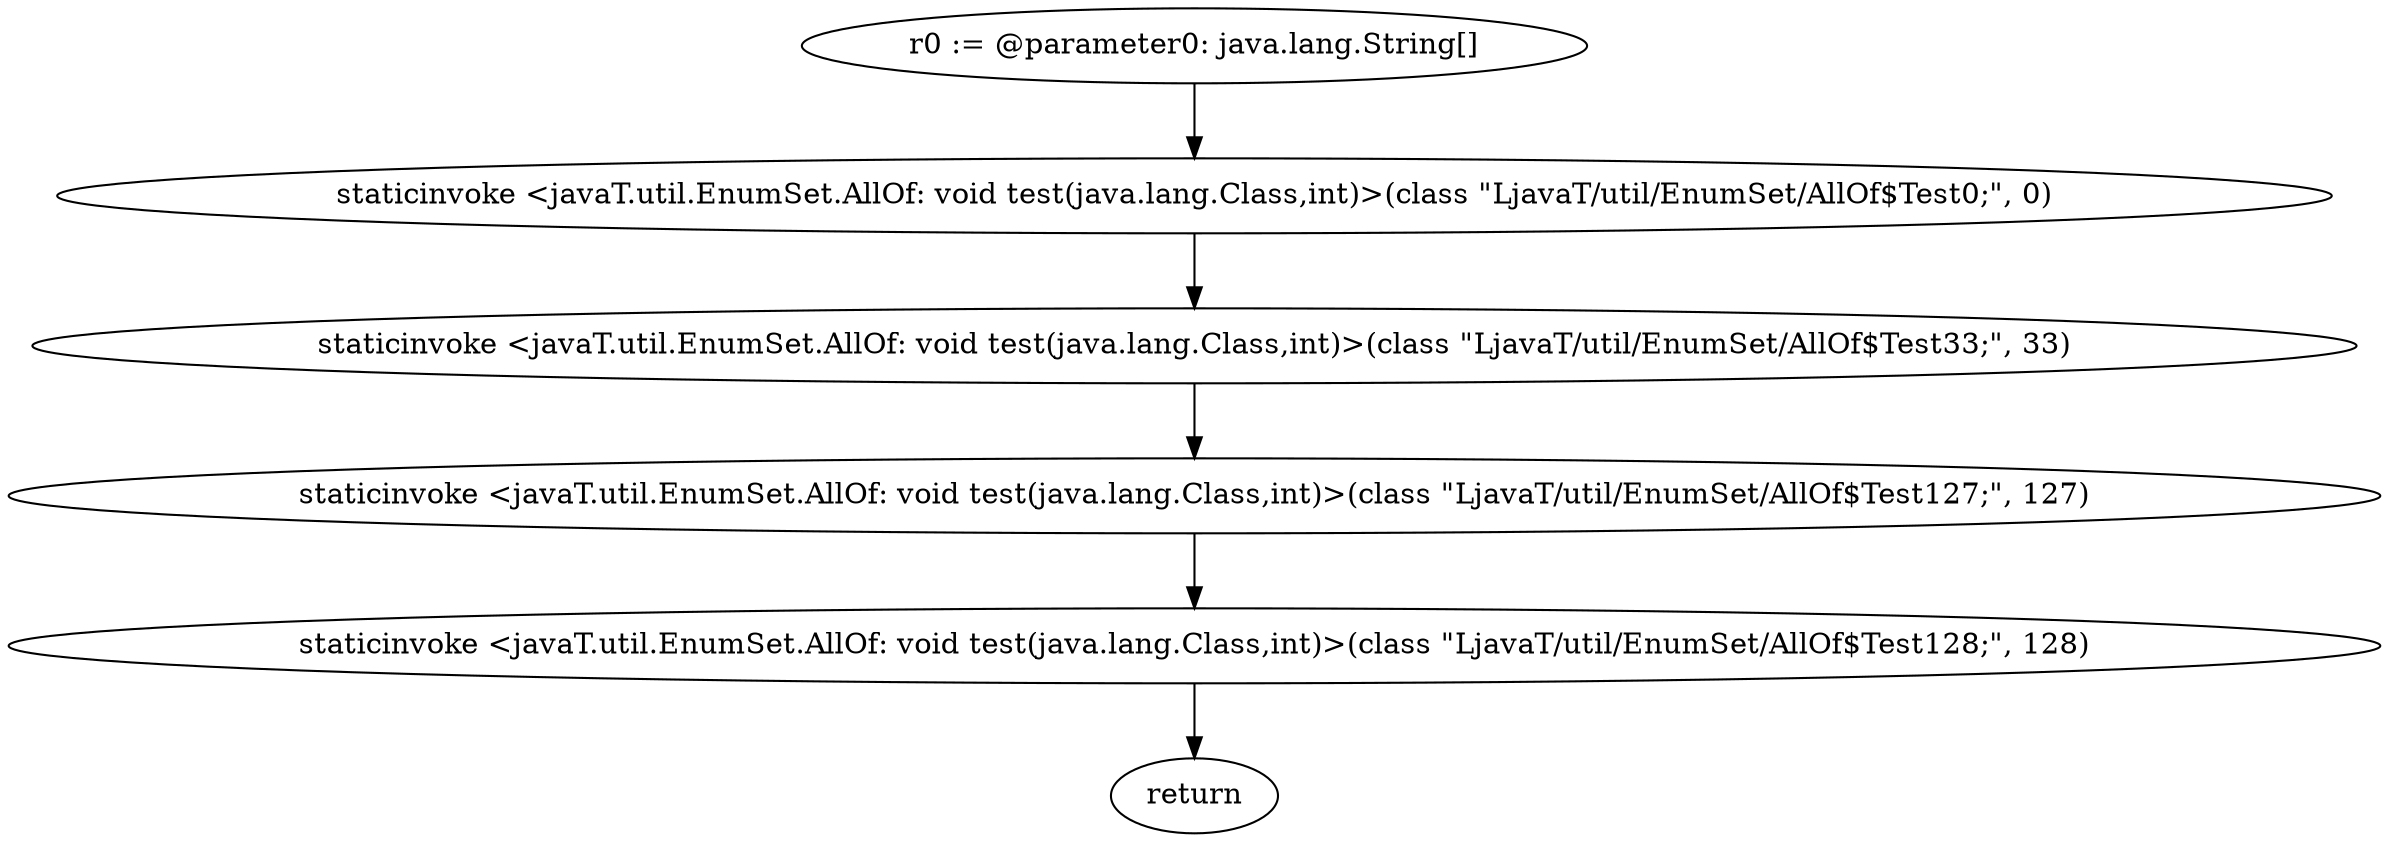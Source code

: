 digraph "unitGraph" {
    "r0 := @parameter0: java.lang.String[]"
    "staticinvoke <javaT.util.EnumSet.AllOf: void test(java.lang.Class,int)>(class \"LjavaT/util/EnumSet/AllOf$Test0;\", 0)"
    "staticinvoke <javaT.util.EnumSet.AllOf: void test(java.lang.Class,int)>(class \"LjavaT/util/EnumSet/AllOf$Test33;\", 33)"
    "staticinvoke <javaT.util.EnumSet.AllOf: void test(java.lang.Class,int)>(class \"LjavaT/util/EnumSet/AllOf$Test127;\", 127)"
    "staticinvoke <javaT.util.EnumSet.AllOf: void test(java.lang.Class,int)>(class \"LjavaT/util/EnumSet/AllOf$Test128;\", 128)"
    "return"
    "r0 := @parameter0: java.lang.String[]"->"staticinvoke <javaT.util.EnumSet.AllOf: void test(java.lang.Class,int)>(class \"LjavaT/util/EnumSet/AllOf$Test0;\", 0)";
    "staticinvoke <javaT.util.EnumSet.AllOf: void test(java.lang.Class,int)>(class \"LjavaT/util/EnumSet/AllOf$Test0;\", 0)"->"staticinvoke <javaT.util.EnumSet.AllOf: void test(java.lang.Class,int)>(class \"LjavaT/util/EnumSet/AllOf$Test33;\", 33)";
    "staticinvoke <javaT.util.EnumSet.AllOf: void test(java.lang.Class,int)>(class \"LjavaT/util/EnumSet/AllOf$Test33;\", 33)"->"staticinvoke <javaT.util.EnumSet.AllOf: void test(java.lang.Class,int)>(class \"LjavaT/util/EnumSet/AllOf$Test127;\", 127)";
    "staticinvoke <javaT.util.EnumSet.AllOf: void test(java.lang.Class,int)>(class \"LjavaT/util/EnumSet/AllOf$Test127;\", 127)"->"staticinvoke <javaT.util.EnumSet.AllOf: void test(java.lang.Class,int)>(class \"LjavaT/util/EnumSet/AllOf$Test128;\", 128)";
    "staticinvoke <javaT.util.EnumSet.AllOf: void test(java.lang.Class,int)>(class \"LjavaT/util/EnumSet/AllOf$Test128;\", 128)"->"return";
}
